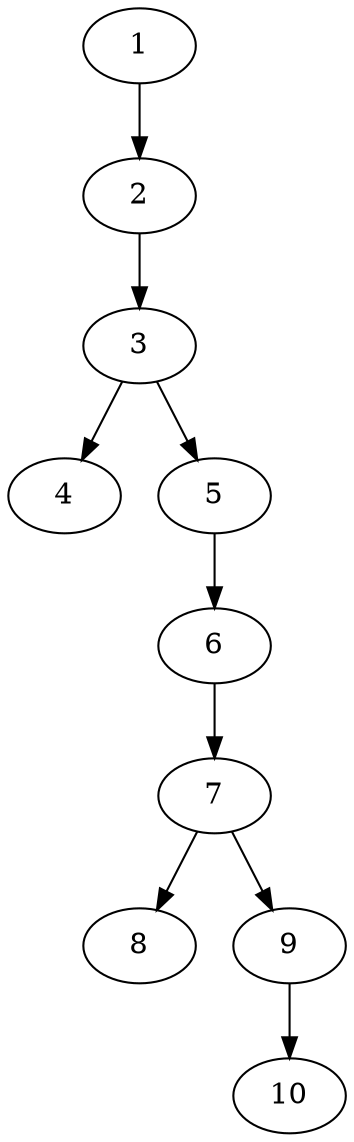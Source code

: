 // DAG automatically generated by daggen at Tue Jul 18 11:30:58 2017
// ./daggen --dot -n 10 --fat 0.2 --regular 0.2 --density 0.8 --jump 2 
digraph G {
  1 [size="549755813888", alpha="0.10"]
  1 -> 2 [size ="536870912"]
  2 [size="20266701295", alpha="0.01"]
  2 -> 3 [size ="411041792"]
  3 [size="341189776978", alpha="0.17"]
  3 -> 4 [size ="679477248"]
  3 -> 5 [size ="679477248"]
  4 [size="16590718424", alpha="0.04"]
  5 [size="479980839260", alpha="0.11"]
  5 -> 6 [size ="536870912"]
  6 [size="92117387575", alpha="0.01"]
  6 -> 7 [size ="75497472"]
  7 [size="1208831320203", alpha="0.14"]
  7 -> 8 [size ="838860800"]
  7 -> 9 [size ="838860800"]
  8 [size="965107894471", alpha="0.14"]
  9 [size="278001491360", alpha="0.19"]
  9 -> 10 [size ="209715200"]
  10 [size="77310447869", alpha="0.08"]
}
